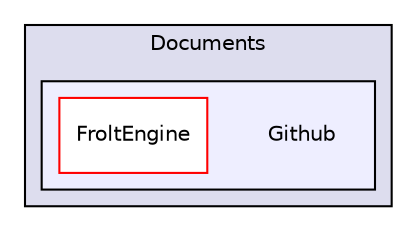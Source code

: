 digraph "C:/Users/Alexa/Documents/Github" {
  compound=true
  node [ fontsize="10", fontname="Helvetica"];
  edge [ labelfontsize="10", labelfontname="Helvetica"];
  subgraph clusterdir_5350f37f540634f84ffc2db81dd6efb1 {
    graph [ bgcolor="#ddddee", pencolor="black", label="Documents" fontname="Helvetica", fontsize="10", URL="dir_5350f37f540634f84ffc2db81dd6efb1.html"]
  subgraph clusterdir_e4b7d33faea19d1bca0eab530491949b {
    graph [ bgcolor="#eeeeff", pencolor="black", label="" URL="dir_e4b7d33faea19d1bca0eab530491949b.html"];
    dir_e4b7d33faea19d1bca0eab530491949b [shape=plaintext label="Github"];
    dir_baacf327caffa611df7b41249c9ce391 [shape=box label="FroltEngine" color="red" fillcolor="white" style="filled" URL="dir_baacf327caffa611df7b41249c9ce391.html"];
  }
  }
}
